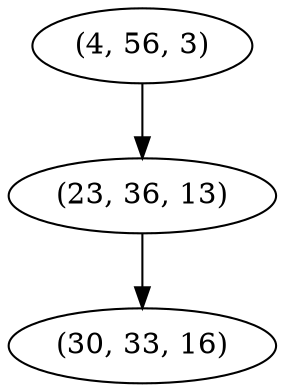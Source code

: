 digraph tree {
    "(4, 56, 3)";
    "(23, 36, 13)";
    "(30, 33, 16)";
    "(4, 56, 3)" -> "(23, 36, 13)";
    "(23, 36, 13)" -> "(30, 33, 16)";
}
